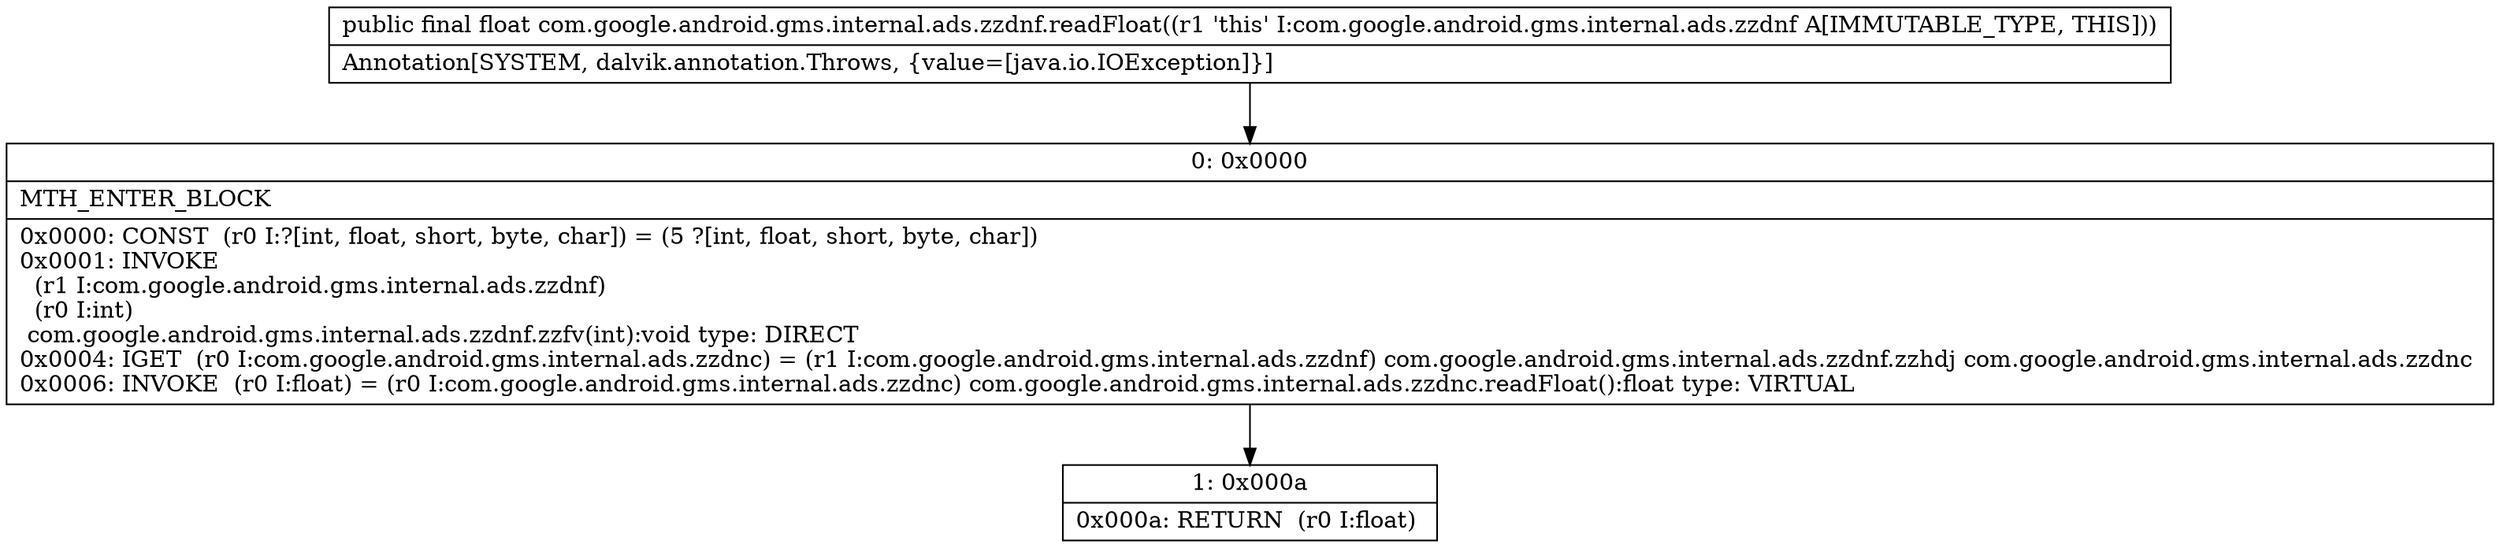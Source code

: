 digraph "CFG forcom.google.android.gms.internal.ads.zzdnf.readFloat()F" {
Node_0 [shape=record,label="{0\:\ 0x0000|MTH_ENTER_BLOCK\l|0x0000: CONST  (r0 I:?[int, float, short, byte, char]) = (5 ?[int, float, short, byte, char]) \l0x0001: INVOKE  \l  (r1 I:com.google.android.gms.internal.ads.zzdnf)\l  (r0 I:int)\l com.google.android.gms.internal.ads.zzdnf.zzfv(int):void type: DIRECT \l0x0004: IGET  (r0 I:com.google.android.gms.internal.ads.zzdnc) = (r1 I:com.google.android.gms.internal.ads.zzdnf) com.google.android.gms.internal.ads.zzdnf.zzhdj com.google.android.gms.internal.ads.zzdnc \l0x0006: INVOKE  (r0 I:float) = (r0 I:com.google.android.gms.internal.ads.zzdnc) com.google.android.gms.internal.ads.zzdnc.readFloat():float type: VIRTUAL \l}"];
Node_1 [shape=record,label="{1\:\ 0x000a|0x000a: RETURN  (r0 I:float) \l}"];
MethodNode[shape=record,label="{public final float com.google.android.gms.internal.ads.zzdnf.readFloat((r1 'this' I:com.google.android.gms.internal.ads.zzdnf A[IMMUTABLE_TYPE, THIS]))  | Annotation[SYSTEM, dalvik.annotation.Throws, \{value=[java.io.IOException]\}]\l}"];
MethodNode -> Node_0;
Node_0 -> Node_1;
}

